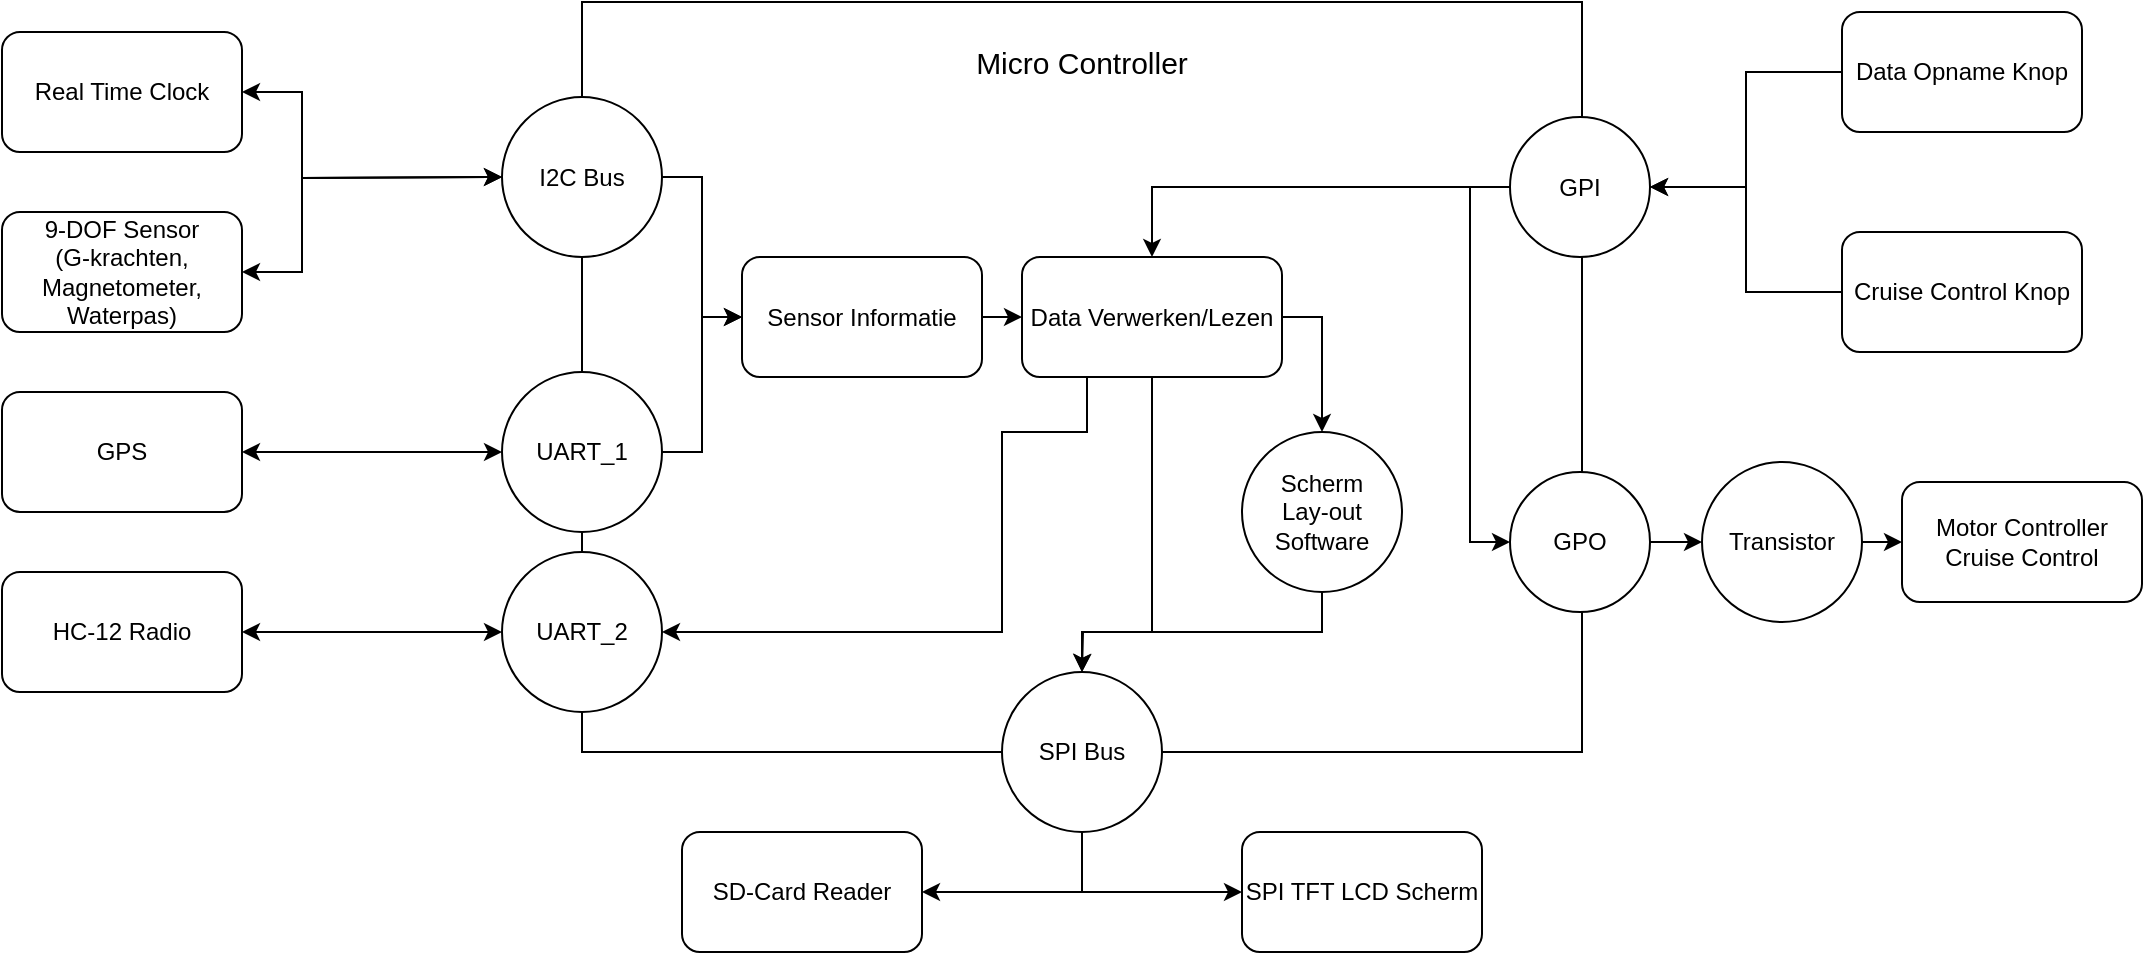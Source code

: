 <mxfile version="20.8.16" type="device"><diagram name="Page-1" id="6b4Ffuv5Yswax_tZvbiL"><mxGraphModel dx="1430" dy="830" grid="1" gridSize="10" guides="1" tooltips="1" connect="1" arrows="1" fold="1" page="1" pageScale="1" pageWidth="1600" pageHeight="1200" math="0" shadow="0"><root><mxCell id="0"/><mxCell id="1" parent="0"/><mxCell id="d6nM5vyRESZmmv-cDiPB-12" value="" style="rounded=0;whiteSpace=wrap;html=1;" vertex="1" parent="1"><mxGeometry x="570" y="135" width="500" height="375" as="geometry"/></mxCell><mxCell id="d6nM5vyRESZmmv-cDiPB-62" style="edgeStyle=orthogonalEdgeStyle;rounded=0;orthogonalLoop=1;jettySize=auto;html=1;exitX=0.5;exitY=1;exitDx=0;exitDy=0;" edge="1" parent="1" source="d6nM5vyRESZmmv-cDiPB-8"><mxGeometry relative="1" as="geometry"><mxPoint x="820" y="470" as="targetPoint"/></mxGeometry></mxCell><mxCell id="d6nM5vyRESZmmv-cDiPB-8" value="Scherm &lt;br&gt;Lay-out Software" style="ellipse;whiteSpace=wrap;html=1;aspect=fixed;" vertex="1" parent="1"><mxGeometry x="900" y="350" width="80" height="80" as="geometry"/></mxCell><mxCell id="d6nM5vyRESZmmv-cDiPB-14" value="SPI TFT LCD Scherm" style="rounded=1;whiteSpace=wrap;html=1;" vertex="1" parent="1"><mxGeometry x="900" y="550" width="120" height="60" as="geometry"/></mxCell><mxCell id="d6nM5vyRESZmmv-cDiPB-37" style="edgeStyle=orthogonalEdgeStyle;rounded=0;orthogonalLoop=1;jettySize=auto;html=1;exitX=1;exitY=0.5;exitDx=0;exitDy=0;entryX=0;entryY=0.5;entryDx=0;entryDy=0;" edge="1" parent="1" source="d6nM5vyRESZmmv-cDiPB-16" target="d6nM5vyRESZmmv-cDiPB-35"><mxGeometry relative="1" as="geometry"><mxPoint x="760" y="222.286" as="targetPoint"/></mxGeometry></mxCell><mxCell id="d6nM5vyRESZmmv-cDiPB-16" value="I2C Bus" style="ellipse;whiteSpace=wrap;html=1;aspect=fixed;" vertex="1" parent="1"><mxGeometry x="530" y="182.5" width="80" height="80" as="geometry"/></mxCell><mxCell id="d6nM5vyRESZmmv-cDiPB-18" style="edgeStyle=orthogonalEdgeStyle;rounded=0;orthogonalLoop=1;jettySize=auto;html=1;exitX=0.5;exitY=1;exitDx=0;exitDy=0;entryX=0;entryY=0.5;entryDx=0;entryDy=0;" edge="1" parent="1" source="d6nM5vyRESZmmv-cDiPB-17" target="d6nM5vyRESZmmv-cDiPB-14"><mxGeometry relative="1" as="geometry"/></mxCell><mxCell id="d6nM5vyRESZmmv-cDiPB-34" style="edgeStyle=orthogonalEdgeStyle;rounded=0;orthogonalLoop=1;jettySize=auto;html=1;exitX=0.5;exitY=1;exitDx=0;exitDy=0;entryX=1;entryY=0.5;entryDx=0;entryDy=0;" edge="1" parent="1" source="d6nM5vyRESZmmv-cDiPB-17" target="d6nM5vyRESZmmv-cDiPB-32"><mxGeometry relative="1" as="geometry"/></mxCell><mxCell id="d6nM5vyRESZmmv-cDiPB-17" value="SPI Bus" style="ellipse;whiteSpace=wrap;html=1;aspect=fixed;" vertex="1" parent="1"><mxGeometry x="780" y="470" width="80" height="80" as="geometry"/></mxCell><mxCell id="d6nM5vyRESZmmv-cDiPB-20" value="Real Time Clock" style="rounded=1;whiteSpace=wrap;html=1;" vertex="1" parent="1"><mxGeometry x="280" y="150" width="120" height="60" as="geometry"/></mxCell><mxCell id="d6nM5vyRESZmmv-cDiPB-23" value="" style="endArrow=classic;startArrow=classic;html=1;rounded=0;entryX=0;entryY=0.5;entryDx=0;entryDy=0;exitX=1;exitY=0.5;exitDx=0;exitDy=0;" edge="1" parent="1" source="d6nM5vyRESZmmv-cDiPB-20" target="d6nM5vyRESZmmv-cDiPB-16"><mxGeometry width="50" height="50" relative="1" as="geometry"><mxPoint x="350" y="260" as="sourcePoint"/><mxPoint x="400" y="210" as="targetPoint"/><Array as="points"><mxPoint x="430" y="180"/><mxPoint x="430" y="223"/></Array></mxGeometry></mxCell><mxCell id="d6nM5vyRESZmmv-cDiPB-24" value="9-DOF Sensor&lt;br&gt;(G-krachten, Magnetometer, Waterpas)" style="rounded=1;whiteSpace=wrap;html=1;" vertex="1" parent="1"><mxGeometry x="280" y="240" width="120" height="60" as="geometry"/></mxCell><mxCell id="d6nM5vyRESZmmv-cDiPB-25" value="" style="endArrow=classic;startArrow=classic;html=1;rounded=0;entryX=0;entryY=0.5;entryDx=0;entryDy=0;exitX=1;exitY=0.5;exitDx=0;exitDy=0;" edge="1" parent="1" source="d6nM5vyRESZmmv-cDiPB-24" target="d6nM5vyRESZmmv-cDiPB-16"><mxGeometry width="50" height="50" relative="1" as="geometry"><mxPoint x="330" y="290" as="sourcePoint"/><mxPoint x="530" y="312.5" as="targetPoint"/><Array as="points"><mxPoint x="430" y="270"/><mxPoint x="430" y="223"/></Array></mxGeometry></mxCell><mxCell id="d6nM5vyRESZmmv-cDiPB-36" style="edgeStyle=orthogonalEdgeStyle;rounded=0;orthogonalLoop=1;jettySize=auto;html=1;exitX=1;exitY=0.5;exitDx=0;exitDy=0;entryX=0;entryY=0.5;entryDx=0;entryDy=0;" edge="1" parent="1" source="d6nM5vyRESZmmv-cDiPB-26" target="d6nM5vyRESZmmv-cDiPB-35"><mxGeometry relative="1" as="geometry"/></mxCell><mxCell id="d6nM5vyRESZmmv-cDiPB-26" value="UART_1" style="ellipse;whiteSpace=wrap;html=1;aspect=fixed;" vertex="1" parent="1"><mxGeometry x="530" y="320" width="80" height="80" as="geometry"/></mxCell><mxCell id="d6nM5vyRESZmmv-cDiPB-27" value="GPS" style="rounded=1;whiteSpace=wrap;html=1;" vertex="1" parent="1"><mxGeometry x="280" y="330" width="120" height="60" as="geometry"/></mxCell><mxCell id="d6nM5vyRESZmmv-cDiPB-28" value="" style="endArrow=classic;startArrow=classic;html=1;rounded=0;entryX=0;entryY=0.5;entryDx=0;entryDy=0;exitX=1;exitY=0.5;exitDx=0;exitDy=0;" edge="1" parent="1" source="d6nM5vyRESZmmv-cDiPB-27" target="d6nM5vyRESZmmv-cDiPB-26"><mxGeometry width="50" height="50" relative="1" as="geometry"><mxPoint x="720" y="420" as="sourcePoint"/><mxPoint x="770" y="370" as="targetPoint"/></mxGeometry></mxCell><mxCell id="d6nM5vyRESZmmv-cDiPB-29" value="UART_2" style="ellipse;whiteSpace=wrap;html=1;aspect=fixed;" vertex="1" parent="1"><mxGeometry x="530" y="410" width="80" height="80" as="geometry"/></mxCell><mxCell id="d6nM5vyRESZmmv-cDiPB-30" value="HC-12 Radio" style="rounded=1;whiteSpace=wrap;html=1;" vertex="1" parent="1"><mxGeometry x="280" y="420" width="120" height="60" as="geometry"/></mxCell><mxCell id="d6nM5vyRESZmmv-cDiPB-31" value="" style="endArrow=classic;startArrow=classic;html=1;rounded=0;exitX=1;exitY=0.5;exitDx=0;exitDy=0;entryX=0;entryY=0.5;entryDx=0;entryDy=0;" edge="1" parent="1" source="d6nM5vyRESZmmv-cDiPB-30" target="d6nM5vyRESZmmv-cDiPB-29"><mxGeometry width="50" height="50" relative="1" as="geometry"><mxPoint x="720" y="420" as="sourcePoint"/><mxPoint x="770" y="370" as="targetPoint"/></mxGeometry></mxCell><mxCell id="d6nM5vyRESZmmv-cDiPB-32" value="SD-Card Reader" style="rounded=1;whiteSpace=wrap;html=1;" vertex="1" parent="1"><mxGeometry x="620" y="550" width="120" height="60" as="geometry"/></mxCell><mxCell id="d6nM5vyRESZmmv-cDiPB-54" style="edgeStyle=orthogonalEdgeStyle;rounded=0;orthogonalLoop=1;jettySize=auto;html=1;exitX=1;exitY=0.5;exitDx=0;exitDy=0;entryX=0;entryY=0.5;entryDx=0;entryDy=0;" edge="1" parent="1" source="d6nM5vyRESZmmv-cDiPB-35" target="d6nM5vyRESZmmv-cDiPB-53"><mxGeometry relative="1" as="geometry"/></mxCell><mxCell id="d6nM5vyRESZmmv-cDiPB-35" value="Sensor Informatie" style="rounded=1;whiteSpace=wrap;html=1;" vertex="1" parent="1"><mxGeometry x="650" y="262.5" width="120" height="60" as="geometry"/></mxCell><mxCell id="d6nM5vyRESZmmv-cDiPB-46" style="edgeStyle=orthogonalEdgeStyle;rounded=0;orthogonalLoop=1;jettySize=auto;html=1;" edge="1" parent="1" source="d6nM5vyRESZmmv-cDiPB-41" target="d6nM5vyRESZmmv-cDiPB-44"><mxGeometry relative="1" as="geometry"/></mxCell><mxCell id="d6nM5vyRESZmmv-cDiPB-41" value="Data Opname Knop" style="rounded=1;whiteSpace=wrap;html=1;" vertex="1" parent="1"><mxGeometry x="1200" y="140" width="120" height="60" as="geometry"/></mxCell><mxCell id="d6nM5vyRESZmmv-cDiPB-45" style="edgeStyle=orthogonalEdgeStyle;rounded=0;orthogonalLoop=1;jettySize=auto;html=1;entryX=1;entryY=0.5;entryDx=0;entryDy=0;" edge="1" parent="1" source="d6nM5vyRESZmmv-cDiPB-42" target="d6nM5vyRESZmmv-cDiPB-44"><mxGeometry relative="1" as="geometry"/></mxCell><mxCell id="d6nM5vyRESZmmv-cDiPB-42" value="Cruise Control Knop" style="rounded=1;whiteSpace=wrap;html=1;" vertex="1" parent="1"><mxGeometry x="1200" y="250" width="120" height="60" as="geometry"/></mxCell><mxCell id="d6nM5vyRESZmmv-cDiPB-64" style="edgeStyle=orthogonalEdgeStyle;rounded=0;orthogonalLoop=1;jettySize=auto;html=1;exitX=0;exitY=0.5;exitDx=0;exitDy=0;entryX=0.5;entryY=0;entryDx=0;entryDy=0;" edge="1" parent="1" source="d6nM5vyRESZmmv-cDiPB-44" target="d6nM5vyRESZmmv-cDiPB-53"><mxGeometry relative="1" as="geometry"/></mxCell><mxCell id="d6nM5vyRESZmmv-cDiPB-66" style="edgeStyle=orthogonalEdgeStyle;rounded=0;orthogonalLoop=1;jettySize=auto;html=1;exitX=0;exitY=0.5;exitDx=0;exitDy=0;entryX=0;entryY=0.5;entryDx=0;entryDy=0;" edge="1" parent="1" source="d6nM5vyRESZmmv-cDiPB-44" target="d6nM5vyRESZmmv-cDiPB-47"><mxGeometry relative="1" as="geometry"/></mxCell><mxCell id="d6nM5vyRESZmmv-cDiPB-44" value="GPI" style="ellipse;whiteSpace=wrap;html=1;aspect=fixed;" vertex="1" parent="1"><mxGeometry x="1034" y="192.5" width="70" height="70" as="geometry"/></mxCell><mxCell id="d6nM5vyRESZmmv-cDiPB-51" style="edgeStyle=orthogonalEdgeStyle;rounded=0;orthogonalLoop=1;jettySize=auto;html=1;exitX=1;exitY=0.5;exitDx=0;exitDy=0;entryX=0;entryY=0.5;entryDx=0;entryDy=0;" edge="1" parent="1" source="d6nM5vyRESZmmv-cDiPB-47" target="d6nM5vyRESZmmv-cDiPB-50"><mxGeometry relative="1" as="geometry"/></mxCell><mxCell id="d6nM5vyRESZmmv-cDiPB-47" value="GPO" style="ellipse;whiteSpace=wrap;html=1;aspect=fixed;" vertex="1" parent="1"><mxGeometry x="1034" y="370" width="70" height="70" as="geometry"/></mxCell><mxCell id="d6nM5vyRESZmmv-cDiPB-49" value="Motor Controller Cruise Control" style="rounded=1;whiteSpace=wrap;html=1;" vertex="1" parent="1"><mxGeometry x="1230" y="375" width="120" height="60" as="geometry"/></mxCell><mxCell id="d6nM5vyRESZmmv-cDiPB-52" style="edgeStyle=orthogonalEdgeStyle;rounded=0;orthogonalLoop=1;jettySize=auto;html=1;exitX=1;exitY=0.5;exitDx=0;exitDy=0;entryX=0;entryY=0.5;entryDx=0;entryDy=0;" edge="1" parent="1" source="d6nM5vyRESZmmv-cDiPB-50" target="d6nM5vyRESZmmv-cDiPB-49"><mxGeometry relative="1" as="geometry"/></mxCell><mxCell id="d6nM5vyRESZmmv-cDiPB-50" value="Transistor" style="ellipse;whiteSpace=wrap;html=1;aspect=fixed;" vertex="1" parent="1"><mxGeometry x="1130" y="365" width="80" height="80" as="geometry"/></mxCell><mxCell id="d6nM5vyRESZmmv-cDiPB-59" style="edgeStyle=orthogonalEdgeStyle;rounded=0;orthogonalLoop=1;jettySize=auto;html=1;exitX=1;exitY=0.5;exitDx=0;exitDy=0;entryX=0.5;entryY=0;entryDx=0;entryDy=0;" edge="1" parent="1" source="d6nM5vyRESZmmv-cDiPB-53" target="d6nM5vyRESZmmv-cDiPB-8"><mxGeometry relative="1" as="geometry"/></mxCell><mxCell id="d6nM5vyRESZmmv-cDiPB-61" style="edgeStyle=orthogonalEdgeStyle;rounded=0;orthogonalLoop=1;jettySize=auto;html=1;exitX=0.5;exitY=1;exitDx=0;exitDy=0;entryX=0.5;entryY=0;entryDx=0;entryDy=0;" edge="1" parent="1" source="d6nM5vyRESZmmv-cDiPB-53" target="d6nM5vyRESZmmv-cDiPB-17"><mxGeometry relative="1" as="geometry"><Array as="points"><mxPoint x="855" y="450"/><mxPoint x="820" y="450"/></Array></mxGeometry></mxCell><mxCell id="d6nM5vyRESZmmv-cDiPB-63" style="edgeStyle=orthogonalEdgeStyle;rounded=0;orthogonalLoop=1;jettySize=auto;html=1;exitX=0.25;exitY=1;exitDx=0;exitDy=0;entryX=1;entryY=0.5;entryDx=0;entryDy=0;" edge="1" parent="1" source="d6nM5vyRESZmmv-cDiPB-53" target="d6nM5vyRESZmmv-cDiPB-29"><mxGeometry relative="1" as="geometry"><Array as="points"><mxPoint x="822" y="350"/><mxPoint x="780" y="350"/><mxPoint x="780" y="450"/></Array></mxGeometry></mxCell><mxCell id="d6nM5vyRESZmmv-cDiPB-53" value="Data Verwerken/Lezen" style="rounded=1;whiteSpace=wrap;html=1;" vertex="1" parent="1"><mxGeometry x="790" y="262.5" width="130" height="60" as="geometry"/></mxCell><mxCell id="d6nM5vyRESZmmv-cDiPB-67" value="&lt;font style=&quot;font-size: 15px;&quot;&gt;Micro Controller&lt;/font&gt;" style="text;html=1;strokeColor=none;fillColor=none;align=center;verticalAlign=middle;whiteSpace=wrap;rounded=0;" vertex="1" parent="1"><mxGeometry x="750" y="150" width="140" height="30" as="geometry"/></mxCell></root></mxGraphModel></diagram></mxfile>